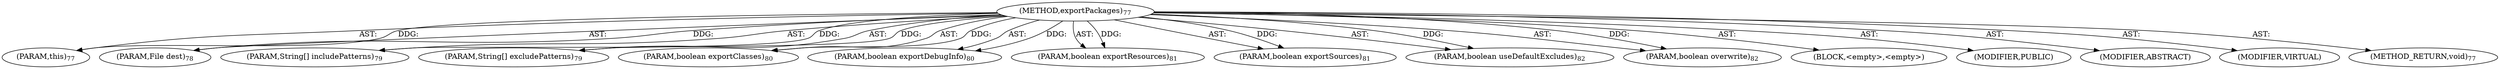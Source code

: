 digraph "exportPackages" {  
"111669149696" [label = <(METHOD,exportPackages)<SUB>77</SUB>> ]
"115964116992" [label = <(PARAM,this)<SUB>77</SUB>> ]
"115964116993" [label = <(PARAM,File dest)<SUB>78</SUB>> ]
"115964116994" [label = <(PARAM,String[] includePatterns)<SUB>79</SUB>> ]
"115964116995" [label = <(PARAM,String[] excludePatterns)<SUB>79</SUB>> ]
"115964116996" [label = <(PARAM,boolean exportClasses)<SUB>80</SUB>> ]
"115964116997" [label = <(PARAM,boolean exportDebugInfo)<SUB>80</SUB>> ]
"115964116998" [label = <(PARAM,boolean exportResources)<SUB>81</SUB>> ]
"115964116999" [label = <(PARAM,boolean exportSources)<SUB>81</SUB>> ]
"115964117000" [label = <(PARAM,boolean useDefaultExcludes)<SUB>82</SUB>> ]
"115964117001" [label = <(PARAM,boolean overwrite)<SUB>82</SUB>> ]
"25769803776" [label = <(BLOCK,&lt;empty&gt;,&lt;empty&gt;)> ]
"133143986186" [label = <(MODIFIER,PUBLIC)> ]
"133143986187" [label = <(MODIFIER,ABSTRACT)> ]
"133143986188" [label = <(MODIFIER,VIRTUAL)> ]
"128849018880" [label = <(METHOD_RETURN,void)<SUB>77</SUB>> ]
  "111669149696" -> "115964116992"  [ label = "AST: "] 
  "111669149696" -> "115964116993"  [ label = "AST: "] 
  "111669149696" -> "115964116994"  [ label = "AST: "] 
  "111669149696" -> "115964116995"  [ label = "AST: "] 
  "111669149696" -> "115964116996"  [ label = "AST: "] 
  "111669149696" -> "115964116997"  [ label = "AST: "] 
  "111669149696" -> "115964116998"  [ label = "AST: "] 
  "111669149696" -> "115964116999"  [ label = "AST: "] 
  "111669149696" -> "115964117000"  [ label = "AST: "] 
  "111669149696" -> "115964117001"  [ label = "AST: "] 
  "111669149696" -> "25769803776"  [ label = "AST: "] 
  "111669149696" -> "133143986186"  [ label = "AST: "] 
  "111669149696" -> "133143986187"  [ label = "AST: "] 
  "111669149696" -> "133143986188"  [ label = "AST: "] 
  "111669149696" -> "128849018880"  [ label = "AST: "] 
  "111669149696" -> "115964116992"  [ label = "DDG: "] 
  "111669149696" -> "115964116993"  [ label = "DDG: "] 
  "111669149696" -> "115964116994"  [ label = "DDG: "] 
  "111669149696" -> "115964116995"  [ label = "DDG: "] 
  "111669149696" -> "115964116996"  [ label = "DDG: "] 
  "111669149696" -> "115964116997"  [ label = "DDG: "] 
  "111669149696" -> "115964116998"  [ label = "DDG: "] 
  "111669149696" -> "115964116999"  [ label = "DDG: "] 
  "111669149696" -> "115964117000"  [ label = "DDG: "] 
  "111669149696" -> "115964117001"  [ label = "DDG: "] 
}
